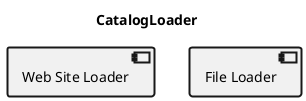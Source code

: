 @startuml

skinparam title{
	borderThickness 2
}

title CatalogLoader

component "Web Site Loader"
component "File Loader"

@enduml